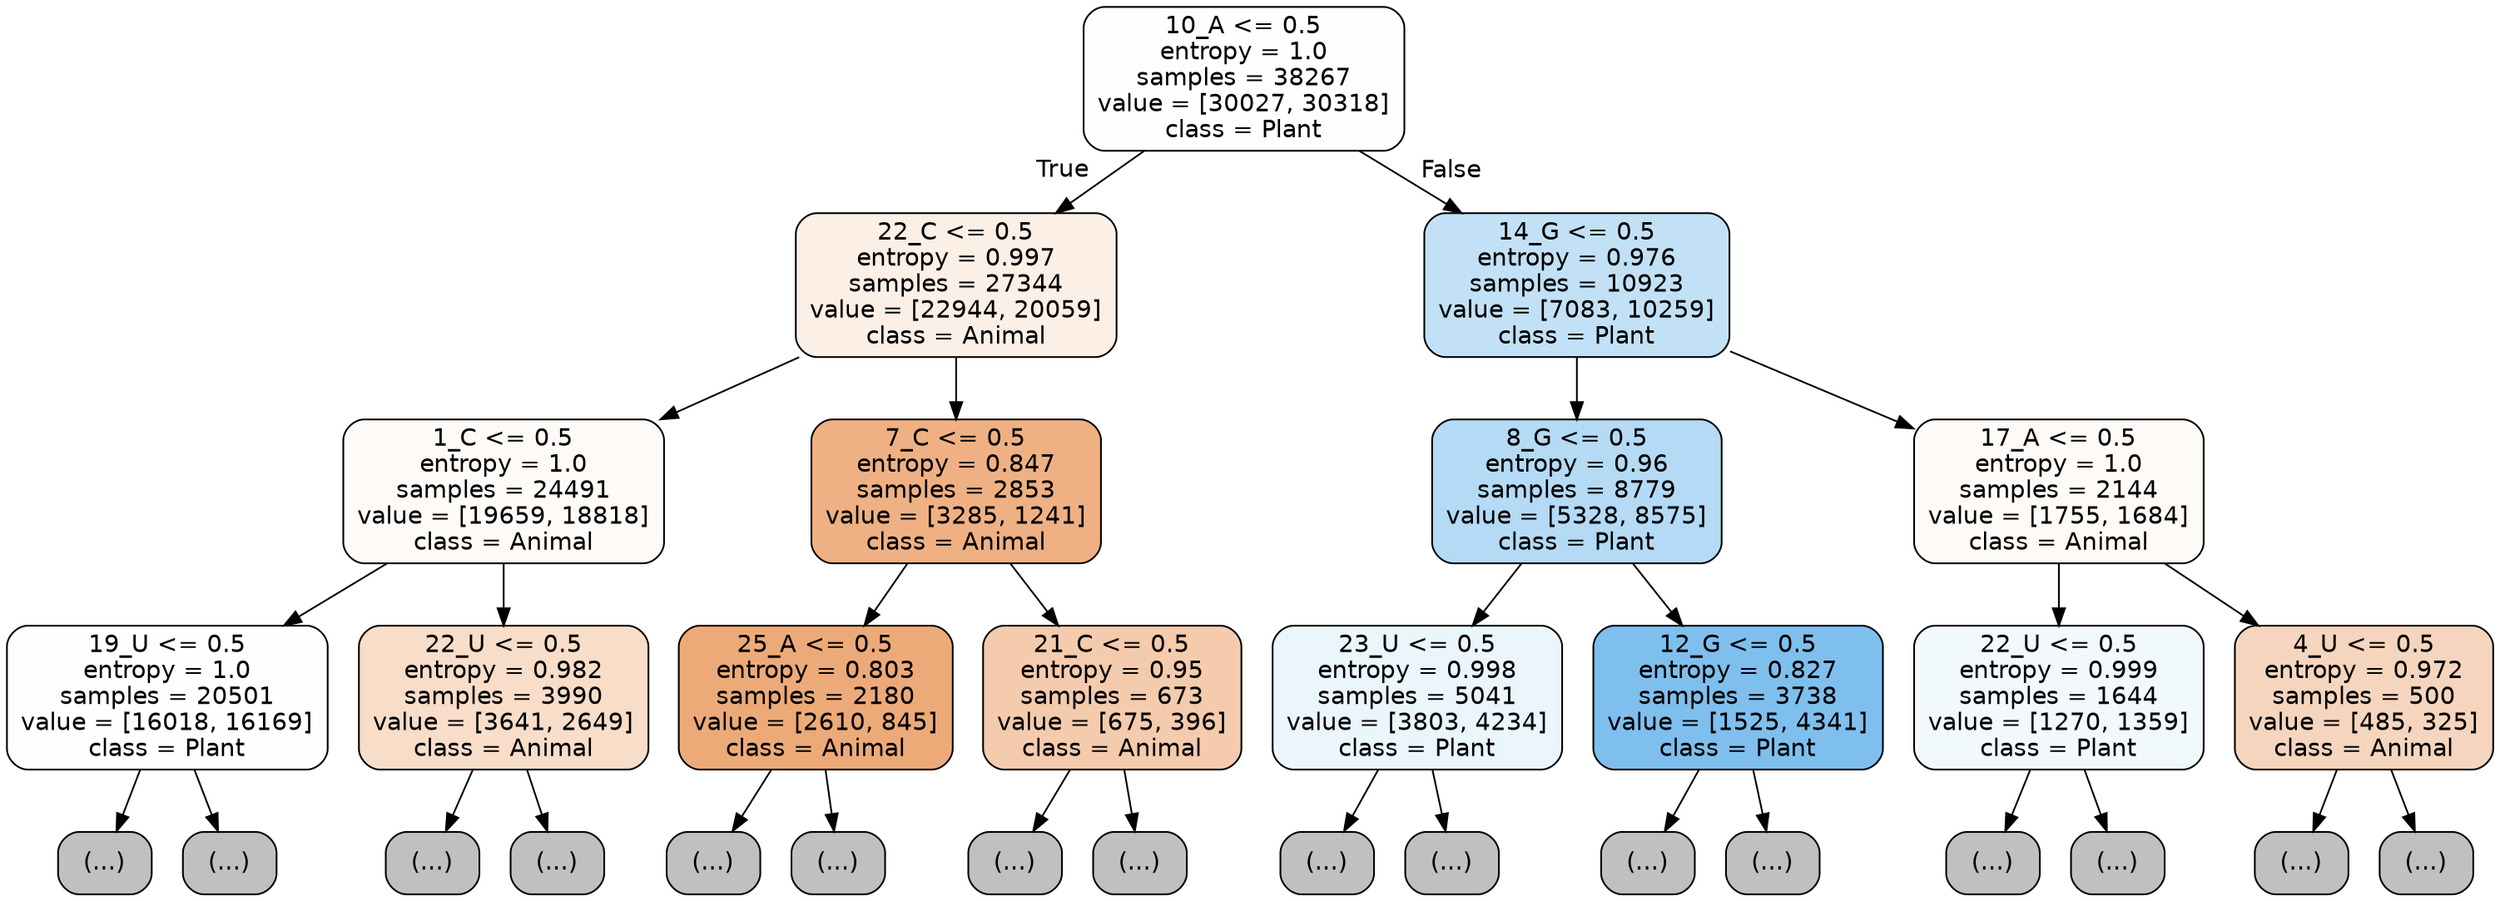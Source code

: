 digraph Tree {
node [shape=box, style="filled, rounded", color="black", fontname="helvetica"] ;
edge [fontname="helvetica"] ;
0 [label="10_A <= 0.5\nentropy = 1.0\nsamples = 38267\nvalue = [30027, 30318]\nclass = Plant", fillcolor="#fdfeff"] ;
1 [label="22_C <= 0.5\nentropy = 0.997\nsamples = 27344\nvalue = [22944, 20059]\nclass = Animal", fillcolor="#fcefe6"] ;
0 -> 1 [labeldistance=2.5, labelangle=45, headlabel="True"] ;
2 [label="1_C <= 0.5\nentropy = 1.0\nsamples = 24491\nvalue = [19659, 18818]\nclass = Animal", fillcolor="#fefaf7"] ;
1 -> 2 ;
3 [label="19_U <= 0.5\nentropy = 1.0\nsamples = 20501\nvalue = [16018, 16169]\nclass = Plant", fillcolor="#fdfeff"] ;
2 -> 3 ;
4 [label="(...)", fillcolor="#C0C0C0"] ;
3 -> 4 ;
7157 [label="(...)", fillcolor="#C0C0C0"] ;
3 -> 7157 ;
9614 [label="22_U <= 0.5\nentropy = 0.982\nsamples = 3990\nvalue = [3641, 2649]\nclass = Animal", fillcolor="#f8ddc9"] ;
2 -> 9614 ;
9615 [label="(...)", fillcolor="#C0C0C0"] ;
9614 -> 9615 ;
11442 [label="(...)", fillcolor="#C0C0C0"] ;
9614 -> 11442 ;
11719 [label="7_C <= 0.5\nentropy = 0.847\nsamples = 2853\nvalue = [3285, 1241]\nclass = Animal", fillcolor="#efb184"] ;
1 -> 11719 ;
11720 [label="25_A <= 0.5\nentropy = 0.803\nsamples = 2180\nvalue = [2610, 845]\nclass = Animal", fillcolor="#edaa79"] ;
11719 -> 11720 ;
11721 [label="(...)", fillcolor="#C0C0C0"] ;
11720 -> 11721 ;
12836 [label="(...)", fillcolor="#C0C0C0"] ;
11720 -> 12836 ;
12857 [label="21_C <= 0.5\nentropy = 0.95\nsamples = 673\nvalue = [675, 396]\nclass = Animal", fillcolor="#f4cbad"] ;
11719 -> 12857 ;
12858 [label="(...)", fillcolor="#C0C0C0"] ;
12857 -> 12858 ;
13087 [label="(...)", fillcolor="#C0C0C0"] ;
12857 -> 13087 ;
13154 [label="14_G <= 0.5\nentropy = 0.976\nsamples = 10923\nvalue = [7083, 10259]\nclass = Plant", fillcolor="#c2e1f7"] ;
0 -> 13154 [labeldistance=2.5, labelangle=-45, headlabel="False"] ;
13155 [label="8_G <= 0.5\nentropy = 0.96\nsamples = 8779\nvalue = [5328, 8575]\nclass = Plant", fillcolor="#b4daf5"] ;
13154 -> 13155 ;
13156 [label="23_U <= 0.5\nentropy = 0.998\nsamples = 5041\nvalue = [3803, 4234]\nclass = Plant", fillcolor="#ebf5fc"] ;
13155 -> 13156 ;
13157 [label="(...)", fillcolor="#C0C0C0"] ;
13156 -> 13157 ;
15204 [label="(...)", fillcolor="#C0C0C0"] ;
13156 -> 15204 ;
15305 [label="12_G <= 0.5\nentropy = 0.827\nsamples = 3738\nvalue = [1525, 4341]\nclass = Plant", fillcolor="#7fbfee"] ;
13155 -> 15305 ;
15306 [label="(...)", fillcolor="#C0C0C0"] ;
15305 -> 15306 ;
15989 [label="(...)", fillcolor="#C0C0C0"] ;
15305 -> 15989 ;
16256 [label="17_A <= 0.5\nentropy = 1.0\nsamples = 2144\nvalue = [1755, 1684]\nclass = Animal", fillcolor="#fefaf7"] ;
13154 -> 16256 ;
16257 [label="22_U <= 0.5\nentropy = 0.999\nsamples = 1644\nvalue = [1270, 1359]\nclass = Plant", fillcolor="#f2f9fd"] ;
16256 -> 16257 ;
16258 [label="(...)", fillcolor="#C0C0C0"] ;
16257 -> 16258 ;
16907 [label="(...)", fillcolor="#C0C0C0"] ;
16257 -> 16907 ;
17006 [label="4_U <= 0.5\nentropy = 0.972\nsamples = 500\nvalue = [485, 325]\nclass = Animal", fillcolor="#f6d5be"] ;
16256 -> 17006 ;
17007 [label="(...)", fillcolor="#C0C0C0"] ;
17006 -> 17007 ;
17186 [label="(...)", fillcolor="#C0C0C0"] ;
17006 -> 17186 ;
}